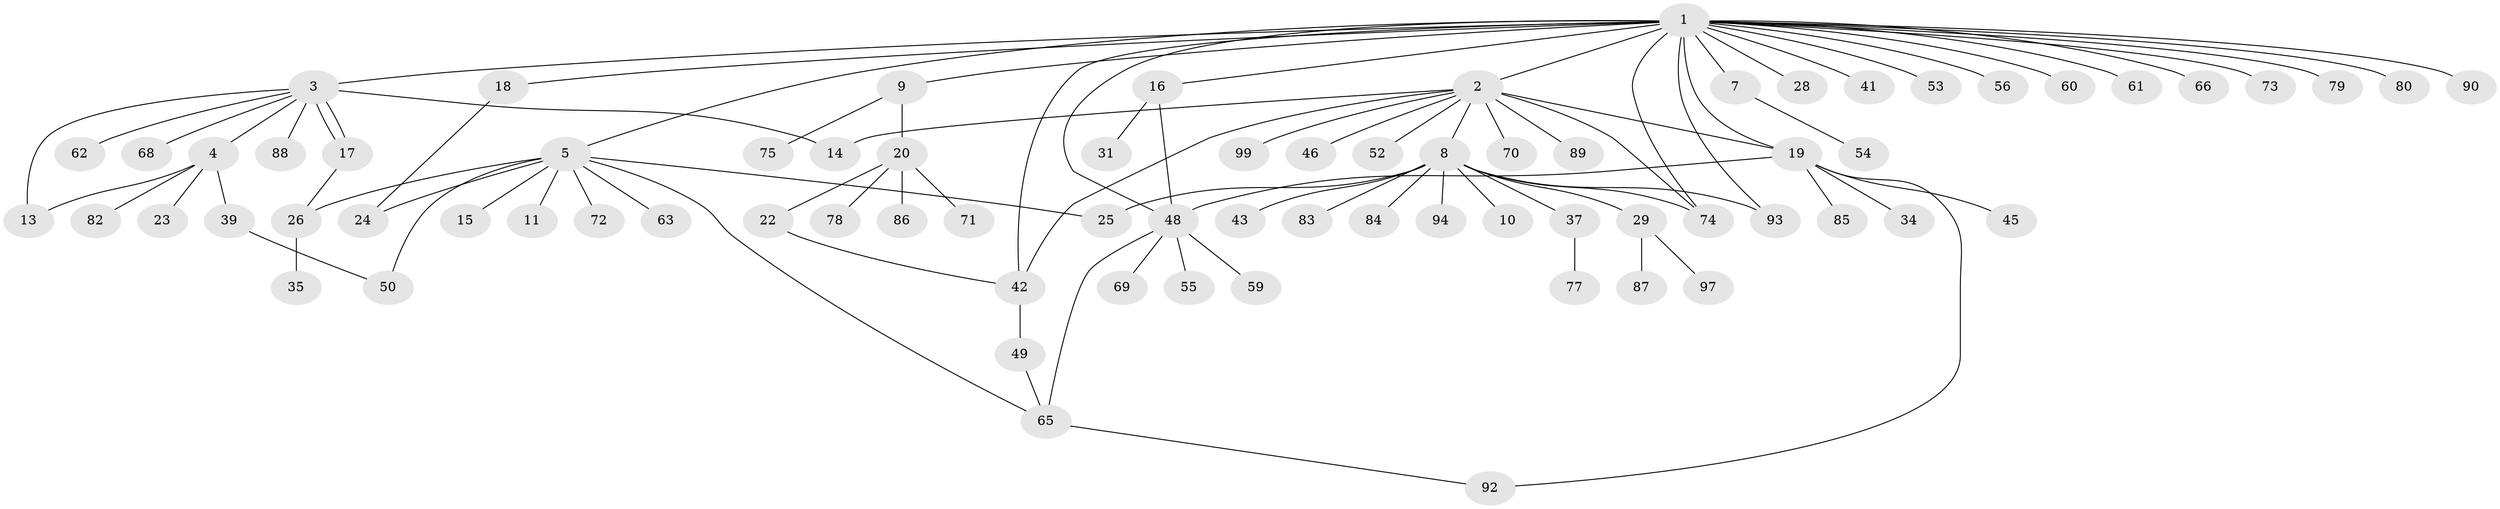 // original degree distribution, {26: 0.01, 4: 0.07, 10: 0.03, 5: 0.01, 2: 0.18, 12: 0.01, 3: 0.08, 1: 0.58, 7: 0.01, 6: 0.02}
// Generated by graph-tools (version 1.1) at 2025/38/02/21/25 10:38:54]
// undirected, 76 vertices, 93 edges
graph export_dot {
graph [start="1"]
  node [color=gray90,style=filled];
  1 [super="+47"];
  2 [super="+6"];
  3 [super="+21"];
  4 [super="+36"];
  5 [super="+44"];
  7 [super="+12"];
  8 [super="+27"];
  9;
  10;
  11;
  13 [super="+64"];
  14 [super="+32"];
  15;
  16 [super="+38"];
  17 [super="+33"];
  18;
  19 [super="+30"];
  20 [super="+58"];
  22;
  23;
  24 [super="+76"];
  25;
  26 [super="+67"];
  28;
  29;
  31;
  34;
  35 [super="+40"];
  37 [super="+51"];
  39;
  41;
  42;
  43;
  45;
  46;
  48 [super="+57"];
  49 [super="+91"];
  50 [super="+81"];
  52;
  53;
  54;
  55;
  56 [super="+98"];
  59;
  60;
  61;
  62;
  63;
  65;
  66;
  68;
  69;
  70 [super="+100"];
  71;
  72;
  73;
  74 [super="+95"];
  75;
  77;
  78;
  79;
  80;
  82;
  83;
  84;
  85;
  86;
  87;
  88 [super="+96"];
  89;
  90;
  92;
  93;
  94;
  97;
  99;
  1 -- 2 [weight=2];
  1 -- 3 [weight=2];
  1 -- 5;
  1 -- 7;
  1 -- 9;
  1 -- 16;
  1 -- 18;
  1 -- 28;
  1 -- 41;
  1 -- 42;
  1 -- 48;
  1 -- 53;
  1 -- 56;
  1 -- 60;
  1 -- 61;
  1 -- 66;
  1 -- 73;
  1 -- 74;
  1 -- 79;
  1 -- 80;
  1 -- 90;
  1 -- 93;
  1 -- 19;
  2 -- 19;
  2 -- 52;
  2 -- 99;
  2 -- 70;
  2 -- 8;
  2 -- 42;
  2 -- 74;
  2 -- 46;
  2 -- 14;
  2 -- 89;
  3 -- 4;
  3 -- 13;
  3 -- 14;
  3 -- 17;
  3 -- 17;
  3 -- 62;
  3 -- 68;
  3 -- 88;
  4 -- 13;
  4 -- 23;
  4 -- 39;
  4 -- 82;
  5 -- 11;
  5 -- 15;
  5 -- 24;
  5 -- 26;
  5 -- 63;
  5 -- 65;
  5 -- 72;
  5 -- 50;
  5 -- 25;
  7 -- 54;
  8 -- 10;
  8 -- 25;
  8 -- 29;
  8 -- 37;
  8 -- 43;
  8 -- 74;
  8 -- 83;
  8 -- 84;
  8 -- 93;
  8 -- 94;
  9 -- 20;
  9 -- 75;
  16 -- 31;
  16 -- 48;
  17 -- 26;
  18 -- 24;
  19 -- 34;
  19 -- 45;
  19 -- 85;
  19 -- 92;
  19 -- 48;
  20 -- 22;
  20 -- 71;
  20 -- 78;
  20 -- 86;
  22 -- 42;
  26 -- 35;
  29 -- 87;
  29 -- 97;
  37 -- 77;
  39 -- 50;
  42 -- 49;
  48 -- 55;
  48 -- 59;
  48 -- 69;
  48 -- 65;
  49 -- 65;
  65 -- 92;
}
